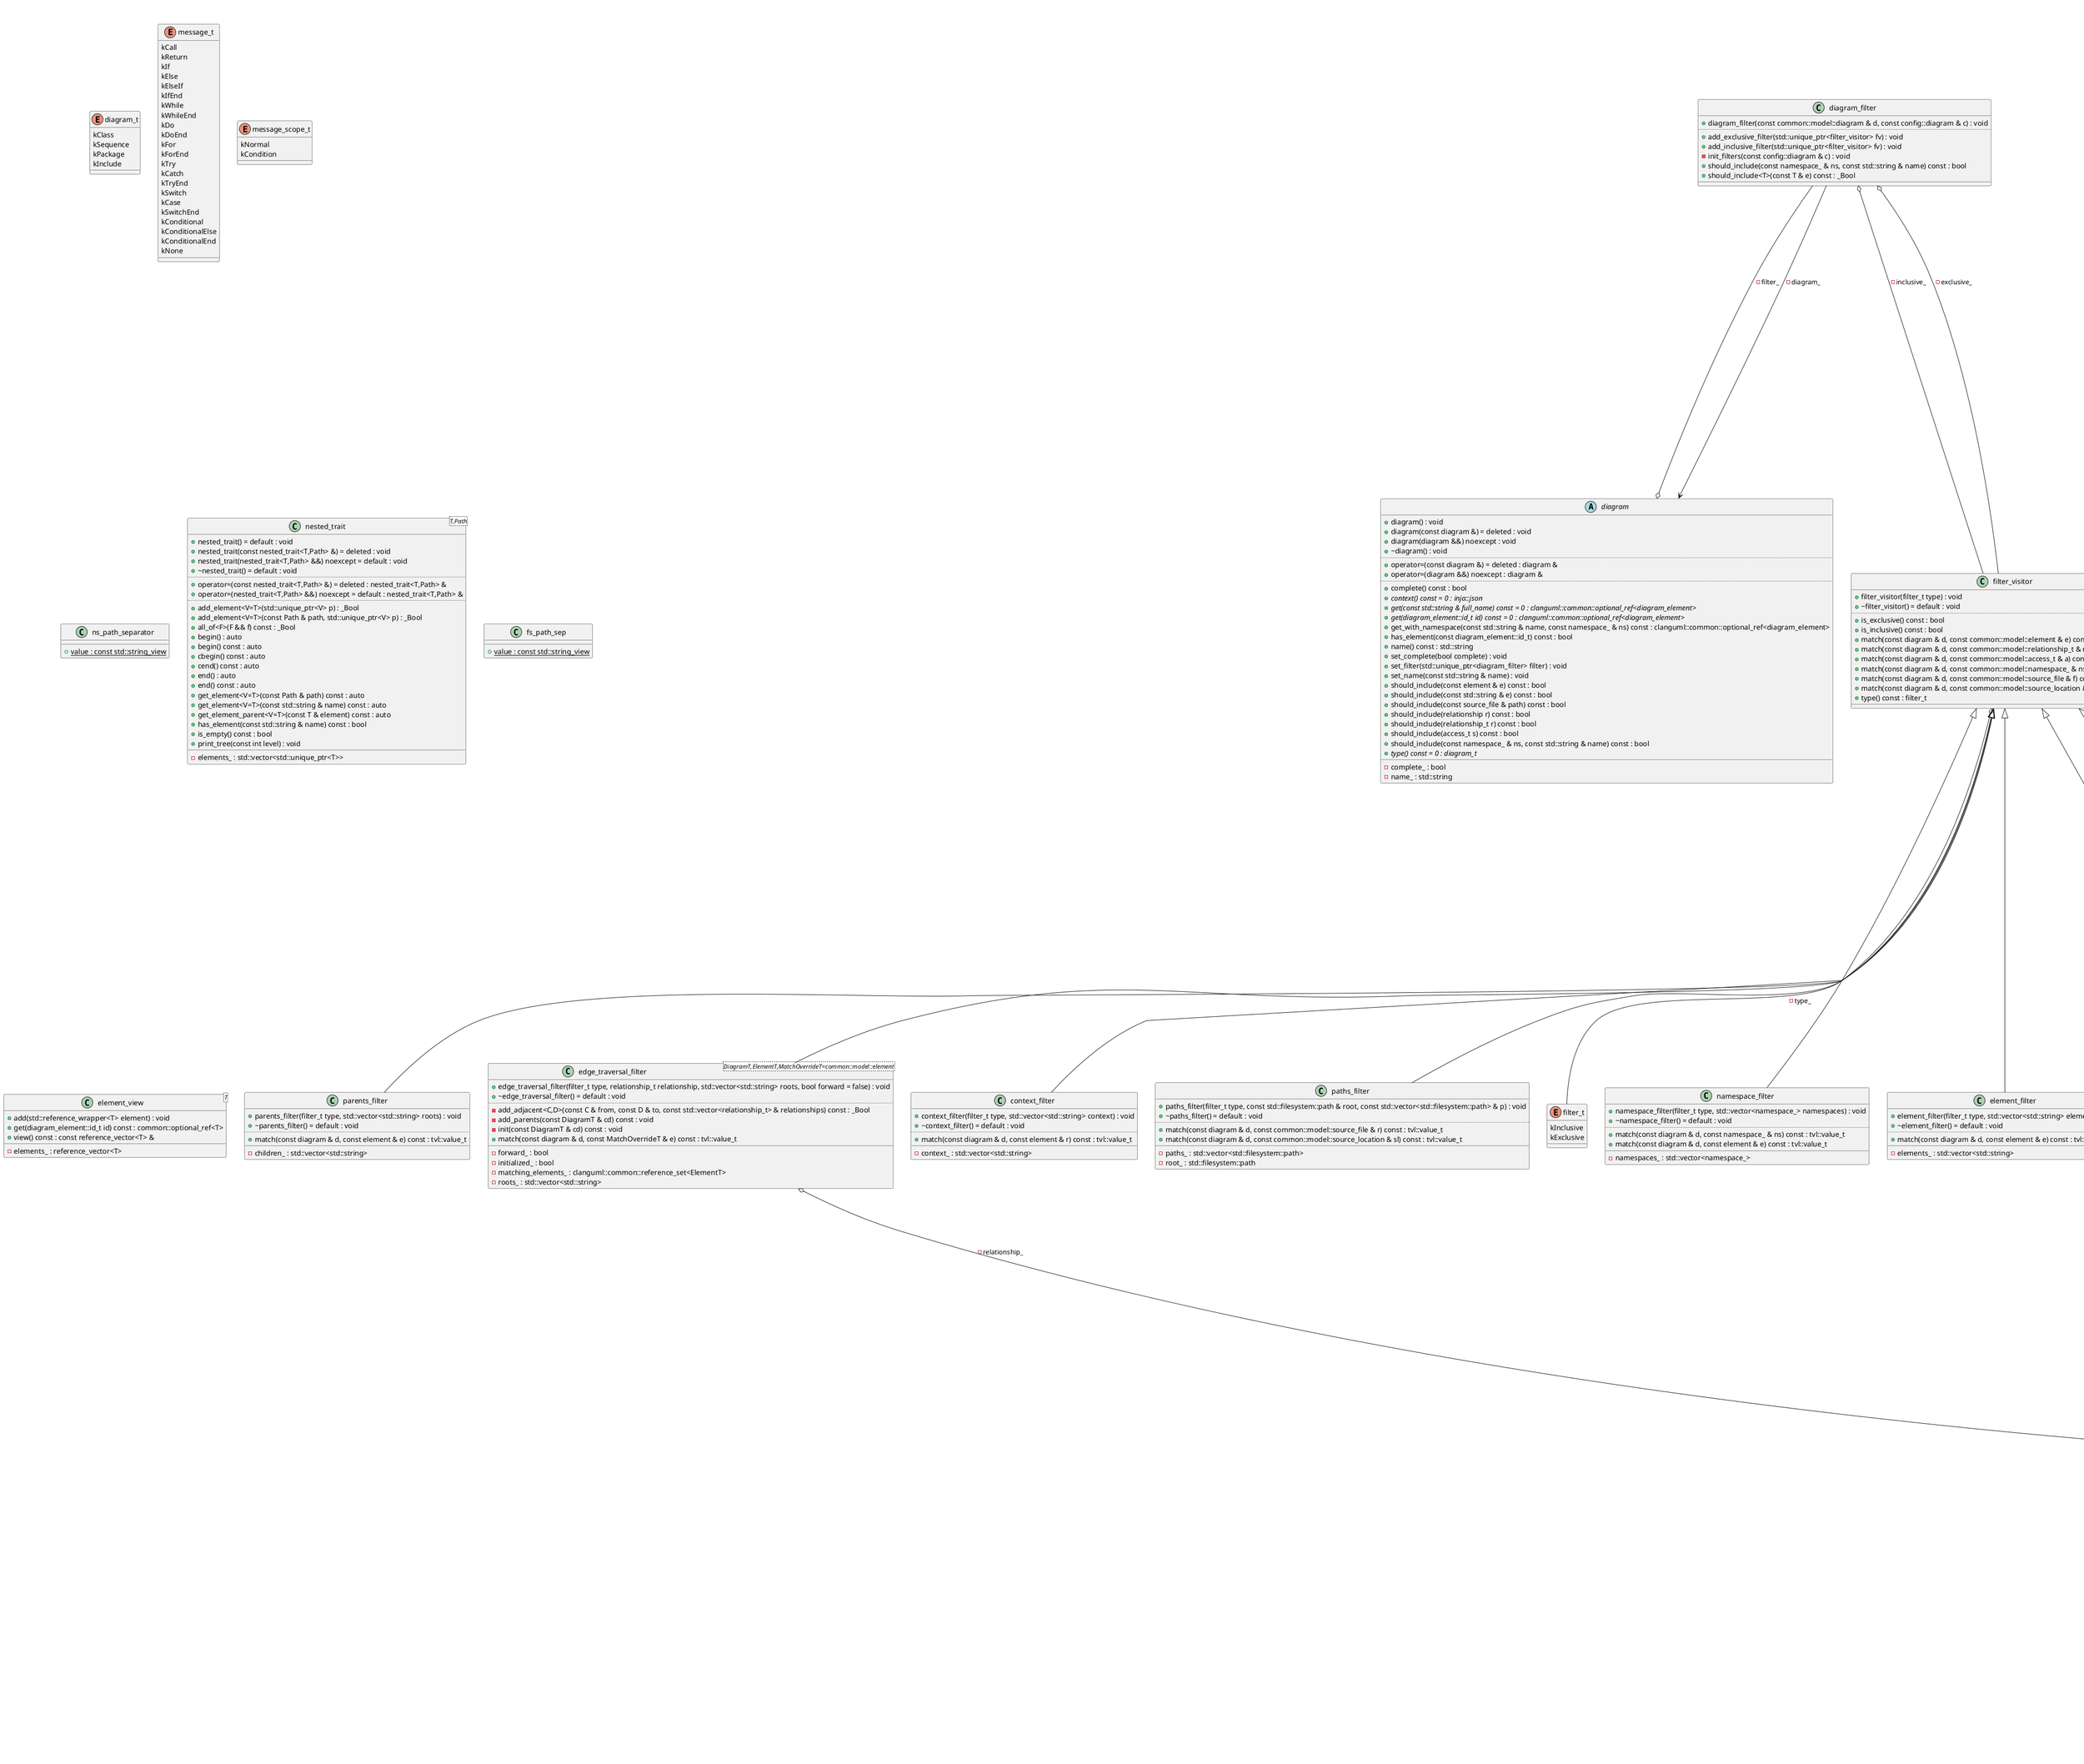 @startuml
title clang-uml common diagram model
enum "diagram_t" as C_0000911024010877522257
enum C_0000911024010877522257 [[https://github.com/bkryza/clang-uml/blob/3d8a0ce428ce6b5e1e0585247ac90a82960dee8e/src/common/model/enums.h#L24{diagram_t}]] {
kClass
kSequence
kPackage
kInclude
}
enum "access_t" as C_0002077031342744882956
enum C_0002077031342744882956 [[https://github.com/bkryza/clang-uml/blob/3d8a0ce428ce6b5e1e0585247ac90a82960dee8e/src/common/model/enums.h#L26{access_t}]] {
kPublic
kProtected
kPrivate
kNone
}
enum "relationship_t" as C_0000229140160180072950
enum C_0000229140160180072950 [[https://github.com/bkryza/clang-uml/blob/3d8a0ce428ce6b5e1e0585247ac90a82960dee8e/src/common/model/enums.h#L28{relationship_t}]] {
kNone
kExtension
kComposition
kAggregation
kContainment
kOwnership
kAssociation
kInstantiation
kFriendship
kAlias
kDependency
kConstraint
}
enum "message_t" as C_0001623832985137466228
enum C_0001623832985137466228 [[https://github.com/bkryza/clang-uml/blob/3d8a0ce428ce6b5e1e0585247ac90a82960dee8e/src/common/model/enums.h#L44{message_t}]] {
kCall
kReturn
kIf
kElse
kElseIf
kIfEnd
kWhile
kWhileEnd
kDo
kDoEnd
kFor
kForEnd
kTry
kCatch
kTryEnd
kSwitch
kCase
kSwitchEnd
kConditional
kConditionalElse
kConditionalEnd
kNone
}
enum "message_scope_t" as C_0000202859212831973510
enum C_0000202859212831973510 [[https://github.com/bkryza/clang-uml/blob/3d8a0ce428ce6b5e1e0585247ac90a82960dee8e/src/common/model/enums.h#L70{message_scope_t}]] {
kNormal
kCondition
}
class "decorated_element" as C_0001117102382624673118
class C_0001117102382624673118 [[https://github.com/bkryza/clang-uml/blob/3d8a0ce428ce6b5e1e0585247ac90a82960dee8e/src/common/model/decorated_element.h#L37{decorated_element}]] {
+add_decorators(const std::vector<std::shared_ptr<decorators::decorator>> & decorators) : void
+append(const decorated_element & de) : void
+comment() const : std::optional<comment_t>
+decorators() const : const std::vector<std::shared_ptr<decorators::decorator>> &
+get_relationship() const : std::pair<relationship_t,std::string>
+set_comment(const comment_t & c) : void
+skip() const : bool
+skip_relationship() const : bool
+style_spec() const : std::string
__
-comment_ : std::optional<comment_t> [[[https://github.com/bkryza/clang-uml/blob/3d8a0ce428ce6b5e1e0585247ac90a82960dee8e/src/common/model/decorated_element.h#L61{comment_}]]]
-decorators_ : std::vector<std::shared_ptr<decorators::decorator>> [[[https://github.com/bkryza/clang-uml/blob/3d8a0ce428ce6b5e1e0585247ac90a82960dee8e/src/common/model/decorated_element.h#L60{decorators_}]]]
}
class "source_location" as C_0000895261582183440230
class C_0000895261582183440230 [[https://github.com/bkryza/clang-uml/blob/3d8a0ce428ce6b5e1e0585247ac90a82960dee8e/src/common/model/source_location.h#L25{source_location}]] {
+source_location() = default : void
+source_location(std::string f, unsigned int l) : void
..
+file() const : const std::string &
+file_relative() const : const std::string &
+line() const : unsigned int
+location_id() const : unsigned int
+set_file(const std::string & file) : void
+set_file_relative(const std::string & file) : void
+set_line(const unsigned int line) : void
+set_location_id(unsigned int h) : void
__
-file_ : std::string [[[https://github.com/bkryza/clang-uml/blob/3d8a0ce428ce6b5e1e0585247ac90a82960dee8e/src/common/model/source_location.h#L52{file_}]]]
-file_relative_ : std::string [[[https://github.com/bkryza/clang-uml/blob/3d8a0ce428ce6b5e1e0585247ac90a82960dee8e/src/common/model/source_location.h#L53{file_relative_}]]]
-hash_ : unsigned int [[[https://github.com/bkryza/clang-uml/blob/3d8a0ce428ce6b5e1e0585247ac90a82960dee8e/src/common/model/source_location.h#L55{hash_}]]]
-line_ : unsigned int [[[https://github.com/bkryza/clang-uml/blob/3d8a0ce428ce6b5e1e0585247ac90a82960dee8e/src/common/model/source_location.h#L54{line_}]]]
}
enum "path_type" as C_0002031918453259559099
enum C_0002031918453259559099 [[https://github.com/bkryza/clang-uml/blob/3d8a0ce428ce6b5e1e0585247ac90a82960dee8e/src/common/model/path.h#L28{path_type}]] {
kNamespace
kFilesystem
}
class "path" as C_0000844837292165721774
class C_0000844837292165721774 [[https://github.com/bkryza/clang-uml/blob/3d8a0ce428ce6b5e1e0585247ac90a82960dee8e/src/common/model/path.h#L30{path}]] {
+path(path_type pt = path_type::kNamespace) : void
+path(const std::string & ns, path_type pt = path_type::kNamespace) : void
+path(container_type::const_iterator begin, container_type::const_iterator end, path_type pt = path_type::kNamespace) : void
+path(const path & right) = default : void
+path(path && right) noexcept = default : void
+path(std::initializer_list<std::string> ns, path_type pt = path_type::kNamespace) : void
+path(const std::vector<std::string> & ns, path_type pt = path_type::kNamespace) : void
+~path() = default : void
..
+operator=(const path & right) : path &
+operator=(path && right) noexcept = default : path &
..
+operator[](const unsigned int index) : std::string &
+operator[](const unsigned int index) const : const std::string &
+operator|(const path & right) const : path
+operator|(const std::string & right) const : path
+operator|=(const path & right) : void
+operator|=(const std::string & right) : void
..
+append(const std::string & ns) : void
+append(const path & ns) : void
+begin() const : path::container_type::const_iterator
+begin() : path::container_type::iterator
+cbegin() const : path::container_type::const_iterator
+cend() const : path::container_type::const_iterator
+common_path(const path & right) const : path
+end() const : path::container_type::const_iterator
+end() : path::container_type::iterator
+ends_with(const path & right) const : bool
+is_empty() const : bool
+name() const : std::string
+parent() const : std::optional<path>
+pop_back() : void
+relative(const std::string & name) const : std::string
+relative_to(const path & right) const : path
-separator() const : const char *
+size() const : size_t
+starts_with(const path & right) const : bool
+to_string() const : std::string
+type() const : path_type
__
-path_ : path::container_type [[[https://github.com/bkryza/clang-uml/blob/3d8a0ce428ce6b5e1e0585247ac90a82960dee8e/src/common/model/path.h#L272{path_}]]]
}
class "ns_path_separator" as C_0001331923285602672865
class C_0001331923285602672865 [[https://github.com/bkryza/clang-uml/blob/3d8a0ce428ce6b5e1e0585247ac90a82960dee8e/src/common/model/namespace.h#L28{ns_path_separator}]] {
__
{static} +value : const std::string_view [[[https://github.com/bkryza/clang-uml/blob/3d8a0ce428ce6b5e1e0585247ac90a82960dee8e/src/common/model/namespace.h#L29{value}]]]
}
enum "template_parameter_kind_t" as C_0000362408953172993523
enum C_0000362408953172993523 [[https://github.com/bkryza/clang-uml/blob/3d8a0ce428ce6b5e1e0585247ac90a82960dee8e/src/common/model/template_parameter.h#L31{template_parameter_kind_t}]] {
template_type
template_template_type
non_type_template
argument
concept_constraint
}
enum "rpqualifier" as C_0002193110380171976294
enum C_0002193110380171976294 [[https://github.com/bkryza/clang-uml/blob/3d8a0ce428ce6b5e1e0585247ac90a82960dee8e/src/common/model/template_parameter.h#L40{rpqualifier}]] {
kLValueReference
kRValueReference
kPointer
kNone
}
class "context" as C_0000845978329661395972
class C_0000845978329661395972 [[https://github.com/bkryza/clang-uml/blob/3d8a0ce428ce6b5e1e0585247ac90a82960dee8e/src/common/model/template_parameter.h#L46{context}]] {
+operator!=(const context & rhs) const : bool
+operator==(const context & rhs) const : bool
..
+to_string() const : std::string
__
+is_const : bool [[[https://github.com/bkryza/clang-uml/blob/3d8a0ce428ce6b5e1e0585247ac90a82960dee8e/src/common/model/template_parameter.h#L47{is_const}]]]
+is_ref_const : bool [[[https://github.com/bkryza/clang-uml/blob/3d8a0ce428ce6b5e1e0585247ac90a82960dee8e/src/common/model/template_parameter.h#L49{is_ref_const}]]]
+is_ref_volatile : bool [[[https://github.com/bkryza/clang-uml/blob/3d8a0ce428ce6b5e1e0585247ac90a82960dee8e/src/common/model/template_parameter.h#L50{is_ref_volatile}]]]
+is_volatile : bool [[[https://github.com/bkryza/clang-uml/blob/3d8a0ce428ce6b5e1e0585247ac90a82960dee8e/src/common/model/template_parameter.h#L48{is_volatile}]]]
}
class "template_parameter" as C_0000178138562743079529
class C_0000178138562743079529 [[https://github.com/bkryza/clang-uml/blob/3d8a0ce428ce6b5e1e0585247ac90a82960dee8e/src/common/model/template_parameter.h#L67{template_parameter}]] {
-template_parameter() = default : void
..
+add_template_param(const template_parameter & ct) : void
+add_template_param(template_parameter && ct) : void
+calculate_specialization_match(const template_parameter & base_template_parameter) const : int
+clear_params() : void
+concept_constraint() const : const std::optional<std::string> &
+deduced_context(std::deque<context> c) : void
+deduced_context() const : const std::deque<context> &
-deduced_context_str() const : std::string
+default_value() const : const std::optional<std::string> &
+find_nested_relationships(std::vector<std::pair<int64_t,common::model::relationship_t>> & nested_relationships, common::model::relationship_t hint, const std::function<bool (const std::string &)> & should_include) const : bool
+id() const : const std::optional<int64_t> &
+is_array() const : bool
+is_array(bool a) : void
+is_association() const : bool
+is_data_pointer(bool m) : void
+is_data_pointer() const : bool
+is_ellipsis(bool e) : void
+is_ellipsis() const : bool
+is_function_template() const : bool
+is_function_template(bool ft) : void
+is_member_pointer(bool m) : void
+is_member_pointer() const : bool
+is_noexcept() const : bool
+is_noexcept(bool e) : void
+is_same_specialization(const template_parameter & other) const : bool
+is_specialization() const : bool
+is_template_parameter(bool is_template_parameter) : void
+is_template_parameter() const : bool
+is_template_template_parameter(bool is_template_template_parameter) : void
+is_template_template_parameter() const : bool
+is_unexposed() const : bool
+is_variadic(bool is_variadic) noexcept : void
+is_variadic() const noexcept : bool
+kind() const : template_parameter_kind_t
{static} +make_argument(const std::string & type, const std::optional<std::string> & default_value = = {}) : template_parameter
{static} +make_non_type_template(const std::string & type, const std::optional<std::string> & name, const std::optional<std::string> & default_value = = {}, bool is_variadic = false) : template_parameter
{static} +make_template_template_type(const std::string & name, const std::optional<std::string> & default_value = = {}, bool is_variadic = false) : template_parameter
{static} +make_template_type(const std::string & name, const std::optional<std::string> & default_value = = {}, bool is_variadic = false) : template_parameter
{static} +make_unexposed_argument(const std::string & type, const std::optional<std::string> & default_value = = {}) : template_parameter
+name() const : std::optional<std::string>
+push_context(const context & q) : void
+set_concept_constraint(std::string constraint) : void
+set_default_value(const std::string & value) : void
+set_id(const int64_t id) : void
+set_kind(template_parameter_kind_t kind) : void
+set_name(const std::string & name) : void
+set_type(const std::string & type) : void
+set_unexposed(bool unexposed) : void
+template_params() const : const std::vector<template_parameter> &
+to_string(const namespace_ & using_namespace, bool relative, bool skip_qualifiers = false) const : std::string
+type() const : std::optional<std::string>
__
-concept_constraint_ : std::optional<std::string> [[[https://github.com/bkryza/clang-uml/blob/3d8a0ce428ce6b5e1e0585247ac90a82960dee8e/src/common/model/template_parameter.h#L224{concept_constraint_}]]]
-default_value_ : std::optional<std::string> [[[https://github.com/bkryza/clang-uml/blob/3d8a0ce428ce6b5e1e0585247ac90a82960dee8e/src/common/model/template_parameter.h#L194{default_value_}]]]
-id_ : std::optional<int64_t> [[[https://github.com/bkryza/clang-uml/blob/3d8a0ce428ce6b5e1e0585247ac90a82960dee8e/src/common/model/template_parameter.h#L230{id_}]]]
-is_array_ : bool [[[https://github.com/bkryza/clang-uml/blob/3d8a0ce428ce6b5e1e0585247ac90a82960dee8e/src/common/model/template_parameter.h#L217{is_array_}]]]
-is_data_pointer_ : bool [[[https://github.com/bkryza/clang-uml/blob/3d8a0ce428ce6b5e1e0585247ac90a82960dee8e/src/common/model/template_parameter.h#L213{is_data_pointer_}]]]
-is_ellipsis_ : bool [[[https://github.com/bkryza/clang-uml/blob/3d8a0ce428ce6b5e1e0585247ac90a82960dee8e/src/common/model/template_parameter.h#L204{is_ellipsis_}]]]
-is_function_template_ : bool [[[https://github.com/bkryza/clang-uml/blob/3d8a0ce428ce6b5e1e0585247ac90a82960dee8e/src/common/model/template_parameter.h#L211{is_function_template_}]]]
-is_member_pointer_ : bool [[[https://github.com/bkryza/clang-uml/blob/3d8a0ce428ce6b5e1e0585247ac90a82960dee8e/src/common/model/template_parameter.h#L215{is_member_pointer_}]]]
-is_noexcept_ : bool [[[https://github.com/bkryza/clang-uml/blob/3d8a0ce428ce6b5e1e0585247ac90a82960dee8e/src/common/model/template_parameter.h#L206{is_noexcept_}]]]
-is_template_parameter_ : bool [[[https://github.com/bkryza/clang-uml/blob/3d8a0ce428ce6b5e1e0585247ac90a82960dee8e/src/common/model/template_parameter.h#L198{is_template_parameter_}]]]
-is_template_template_parameter_ : bool [[[https://github.com/bkryza/clang-uml/blob/3d8a0ce428ce6b5e1e0585247ac90a82960dee8e/src/common/model/template_parameter.h#L202{is_template_template_parameter_}]]]
-is_unexposed_ : bool [[[https://github.com/bkryza/clang-uml/blob/3d8a0ce428ce6b5e1e0585247ac90a82960dee8e/src/common/model/template_parameter.h#L232{is_unexposed_}]]]
-is_variadic_ : bool [[[https://github.com/bkryza/clang-uml/blob/3d8a0ce428ce6b5e1e0585247ac90a82960dee8e/src/common/model/template_parameter.h#L209{is_variadic_}]]]
-name_ : std::optional<std::string> [[[https://github.com/bkryza/clang-uml/blob/3d8a0ce428ce6b5e1e0585247ac90a82960dee8e/src/common/model/template_parameter.h#L191{name_}]]]
-type_ : std::optional<std::string> [[[https://github.com/bkryza/clang-uml/blob/3d8a0ce428ce6b5e1e0585247ac90a82960dee8e/src/common/model/template_parameter.h#L188{type_}]]]
}
class "stylable_element" as C_0002077846075979426940
class C_0002077846075979426940 [[https://github.com/bkryza/clang-uml/blob/3d8a0ce428ce6b5e1e0585247ac90a82960dee8e/src/common/model/stylable_element.h#L24{stylable_element}]] {
+set_style(const std::string & style) : void
+style() const : std::string
__
-style_ : std::string [[[https://github.com/bkryza/clang-uml/blob/3d8a0ce428ce6b5e1e0585247ac90a82960dee8e/src/common/model/stylable_element.h#L30{style_}]]]
}
class "relationship" as C_0002046336758797367926
class C_0002046336758797367926 [[https://github.com/bkryza/clang-uml/blob/3d8a0ce428ce6b5e1e0585247ac90a82960dee8e/src/common/model/relationship.h#L28{relationship}]] {
+relationship(relationship_t type, int64_t destination, access_t access = access_t::kPublic, std::string label = "", std::string multiplicity_source = "", std::string multiplicity_destination = "") : void
+~relationship() = default : void
..
+access() const noexcept : access_t
+destination() const : clanguml::common::id_t
+label() const : std::string
+multiplicity_destination() const : std::string
+multiplicity_source() const : std::string
+set_access(access_t scope) noexcept : void
+set_destination(int64_t destination) : void
+set_label(const std::string & label) : void
+set_multiplicity_destination(const std::string & multiplicity_destination) : void
+set_multiplicity_source(const std::string & multiplicity_source) : void
+set_type(relationship_t type) noexcept : void
+type() const noexcept : relationship_t
__
-destination_ : int64_t [[[https://github.com/bkryza/clang-uml/blob/3d8a0ce428ce6b5e1e0585247ac90a82960dee8e/src/common/model/relationship.h#L61{destination_}]]]
-label_ : std::string [[[https://github.com/bkryza/clang-uml/blob/3d8a0ce428ce6b5e1e0585247ac90a82960dee8e/src/common/model/relationship.h#L64{label_}]]]
-multiplicity_destination_ : std::string [[[https://github.com/bkryza/clang-uml/blob/3d8a0ce428ce6b5e1e0585247ac90a82960dee8e/src/common/model/relationship.h#L63{multiplicity_destination_}]]]
-multiplicity_source_ : std::string [[[https://github.com/bkryza/clang-uml/blob/3d8a0ce428ce6b5e1e0585247ac90a82960dee8e/src/common/model/relationship.h#L62{multiplicity_source_}]]]
}
class "diagram_element" as C_0001073500714379115414
class C_0001073500714379115414 [[https://github.com/bkryza/clang-uml/blob/3d8a0ce428ce6b5e1e0585247ac90a82960dee8e/src/common/model/diagram_element.h#L34{diagram_element}]] {
+diagram_element() : void
+~diagram_element() = default : void
..
+add_relationship(relationship && cr) : void
+alias() const : std::string
+append(const decorated_element & e) : void
+complete() const : bool
+complete(bool completed) : void
+context() const : inja::json
+full_name(bool) const : std::string
+id() const : diagram_element::id_t
+is_nested() const : bool
+name() const : std::string
+nested(bool nested) : void
+relationships() : std::vector<relationship> &
+relationships() const : const std::vector<relationship> &
+set_id(diagram_element::id_t id) : void
+set_name(const std::string & name) : void
+type_name() const : std::string
__
-complete_ : bool [[[https://github.com/bkryza/clang-uml/blob/3d8a0ce428ce6b5e1e0585247ac90a82960dee8e/src/common/model/diagram_element.h#L84{complete_}]]]
-id_ : diagram_element::id_t [[[https://github.com/bkryza/clang-uml/blob/3d8a0ce428ce6b5e1e0585247ac90a82960dee8e/src/common/model/diagram_element.h#L80{id_}]]]
-name_ : std::string [[[https://github.com/bkryza/clang-uml/blob/3d8a0ce428ce6b5e1e0585247ac90a82960dee8e/src/common/model/diagram_element.h#L81{name_}]]]
-nested_ : bool [[[https://github.com/bkryza/clang-uml/blob/3d8a0ce428ce6b5e1e0585247ac90a82960dee8e/src/common/model/diagram_element.h#L83{nested_}]]]
}
class "element" as C_0002069520381434407937
class C_0002069520381434407937 [[https://github.com/bkryza/clang-uml/blob/3d8a0ce428ce6b5e1e0585247ac90a82960dee8e/src/common/model/element.h#L35{element}]] {
+element(namespace_ using_namespace) : void
+~element() = default : void
..
+context() const : inja::json
+full_name(bool) const : std::string
+full_name_no_ns() const : std::string
+get_namespace() const : namespace_
+get_relative_namespace() const : namespace_
+name_and_ns() const : std::string
+path() const : const namespace_ &
+set_namespace(const namespace_ & ns) : void
+using_namespace() const : const namespace_ &
__
}
class "template_trait" as C_0000464715462505216589
class C_0000464715462505216589 [[https://github.com/bkryza/clang-uml/blob/3d8a0ce428ce6b5e1e0585247ac90a82960dee8e/src/common/model/template_trait.h#L28{template_trait}]] {
+add_template(template_parameter && tmplt) : void
+base_template() const : std::string
+calculate_template_specialization_match(const template_trait & other) const : int
+is_implicit() const : bool
+render_template_params(std::ostream & ostr, const common::model::namespace_ & using_namespace, bool relative) const : std::ostream &
+set_base_template(const std::string & full_name) : void
+set_implicit(bool implicit) : void
+template_params() const : const std::vector<template_parameter> &
__
-base_template_full_name_ : std::string [[[https://github.com/bkryza/clang-uml/blob/3d8a0ce428ce6b5e1e0585247ac90a82960dee8e/src/common/model/template_trait.h#L50{base_template_full_name_}]]]
-is_implicit_ : bool [[[https://github.com/bkryza/clang-uml/blob/3d8a0ce428ce6b5e1e0585247ac90a82960dee8e/src/common/model/template_trait.h#L51{is_implicit_}]]]
}
class "nested_trait<T,Path>" as C_0000891208748219309562
class C_0000891208748219309562 [[https://github.com/bkryza/clang-uml/blob/3d8a0ce428ce6b5e1e0585247ac90a82960dee8e/src/common/model/nested_trait.h#L28{nested_trait}]] {
+nested_trait() = default : void
+nested_trait(const nested_trait<T,Path> &) = deleted : void
+nested_trait(nested_trait<T,Path> &&) noexcept = default : void
+~nested_trait() = default : void
..
+operator=(const nested_trait<T,Path> &) = deleted : nested_trait<T,Path> &
+operator=(nested_trait<T,Path> &&) noexcept = default : nested_trait<T,Path> &
..
+add_element<V=T>(std::unique_ptr<V> p) : _Bool
+add_element<V=T>(const Path & path, std::unique_ptr<V> p) : _Bool
+all_of<F>(F && f) const : _Bool
+begin() : auto
+begin() const : auto
+cbegin() const : auto
+cend() const : auto
+end() : auto
+end() const : auto
+get_element<V=T>(const Path & path) const : auto
+get_element<V=T>(const std::string & name) const : auto
+get_element_parent<V=T>(const T & element) const : auto
+has_element(const std::string & name) const : bool
+is_empty() const : bool
+print_tree(const int level) : void
__
-elements_ : std::vector<std::unique_ptr<T>> [[[https://github.com/bkryza/clang-uml/blob/3d8a0ce428ce6b5e1e0585247ac90a82960dee8e/src/common/model/nested_trait.h#L193{elements_}]]]
}
enum "source_file_t" as C_0001490157860030300113
enum C_0001490157860030300113 [[https://github.com/bkryza/clang-uml/blob/3d8a0ce428ce6b5e1e0585247ac90a82960dee8e/src/common/model/source_file.h#L37{source_file_t}]] {
kDirectory
kHeader
kImplementation
}
class "fs_path_sep" as C_0000640258162892495349
class C_0000640258162892495349 [[https://github.com/bkryza/clang-uml/blob/3d8a0ce428ce6b5e1e0585247ac90a82960dee8e/src/common/model/source_file.h#L41{fs_path_sep}]] {
__
{static} +value : const std::string_view [[[https://github.com/bkryza/clang-uml/blob/3d8a0ce428ce6b5e1e0585247ac90a82960dee8e/src/common/model/source_file.h#L45{value}]]]
}
class "source_file" as C_0000785714713072053129
class C_0000785714713072053129 [[https://github.com/bkryza/clang-uml/blob/3d8a0ce428ce6b5e1e0585247ac90a82960dee8e/src/common/model/source_file.h#L51{source_file}]] {
+source_file() = default : void
+source_file(const std::filesystem::path & p) : void
+source_file(const source_file &) = deleted : void
+source_file(source_file &&) = default : void
..
+operator=(const source_file &) = deleted : source_file &
+operator=(source_file &&) = deleted : source_file &
..
+operator==(const source_file & right) const : bool
..
+context() const : inja::json
+fs_path(const std::filesystem::path & base = = {}) const : std::filesystem::path
+full_name(bool) const : std::string
+full_path() const : path
+is_absolute() const : bool
+path() const : const filesystem_path &
+set_absolute() : void
+set_path(const filesystem_path & p) : void
+set_type(source_file_t type) : void
+type() const : source_file_t
__
-is_absolute_ : bool [[[https://github.com/bkryza/clang-uml/blob/3d8a0ce428ce6b5e1e0585247ac90a82960dee8e/src/common/model/source_file.h#L131{is_absolute_}]]]
}
abstract "diagram" as C_0000197068985320835874
abstract C_0000197068985320835874 [[https://github.com/bkryza/clang-uml/blob/3d8a0ce428ce6b5e1e0585247ac90a82960dee8e/src/common/model/diagram.h#L34{diagram}]] {
+diagram() : void
+diagram(const diagram &) = deleted : void
+diagram(diagram &&) noexcept : void
+~diagram() : void
..
+operator=(const diagram &) = deleted : diagram &
+operator=(diagram &&) noexcept : diagram &
..
+complete() const : bool
{abstract} +context() const = 0 : inja::json
{abstract} +get(const std::string & full_name) const = 0 : clanguml::common::optional_ref<diagram_element>
{abstract} +get(diagram_element::id_t id) const = 0 : clanguml::common::optional_ref<diagram_element>
+get_with_namespace(const std::string & name, const namespace_ & ns) const : clanguml::common::optional_ref<diagram_element>
+has_element(const diagram_element::id_t) const : bool
+name() const : std::string
+set_complete(bool complete) : void
+set_filter(std::unique_ptr<diagram_filter> filter) : void
+set_name(const std::string & name) : void
+should_include(const element & e) const : bool
+should_include(const std::string & e) const : bool
+should_include(const source_file & path) const : bool
+should_include(relationship r) const : bool
+should_include(relationship_t r) const : bool
+should_include(access_t s) const : bool
+should_include(const namespace_ & ns, const std::string & name) const : bool
{abstract} +type() const = 0 : diagram_t
__
-complete_ : bool [[[https://github.com/bkryza/clang-uml/blob/3d8a0ce428ce6b5e1e0585247ac90a82960dee8e/src/common/model/diagram.h#L87{complete_}]]]
-name_ : std::string [[[https://github.com/bkryza/clang-uml/blob/3d8a0ce428ce6b5e1e0585247ac90a82960dee8e/src/common/model/diagram.h#L85{name_}]]]
}
class "element_view<T>" as C_0001786360230161561276
class C_0001786360230161561276 [[https://github.com/bkryza/clang-uml/blob/3d8a0ce428ce6b5e1e0585247ac90a82960dee8e/src/common/model/element_view.h#L29{element_view}]] {
+add(std::reference_wrapper<T> element) : void
+get(diagram_element::id_t id) const : common::optional_ref<T>
+view() const : const reference_vector<T> &
__
-elements_ : reference_vector<T> [[[https://github.com/bkryza/clang-uml/blob/3d8a0ce428ce6b5e1e0585247ac90a82960dee8e/src/common/model/element_view.h#L67{elements_}]]]
}
class "package" as C_0002143286684830686854
class C_0002143286684830686854 [[https://github.com/bkryza/clang-uml/blob/3d8a0ce428ce6b5e1e0585247ac90a82960dee8e/src/common/model/package.h#L35{package}]] {
+package(const common::model::path & using_namespace) : void
+package(const package &) = deleted : void
+package(package &&) = default : void
..
+operator=(const package &) = deleted : package &
+operator=(package &&) = deleted : package &
..
+add_package(std::unique_ptr<common::model::package> && p) : void
+full_name(bool relative) const : std::string
+is_deprecated() const : bool
+set_deprecated(bool deprecated) : void
+type_name() const : std::string
__
-is_deprecated_ : bool [[[https://github.com/bkryza/clang-uml/blob/3d8a0ce428ce6b5e1e0585247ac90a82960dee8e/src/common/model/package.h#L57{is_deprecated_}]]]
}
enum "filter_t" as C_0001931666600378768700
enum C_0001931666600378768700 [[https://github.com/bkryza/clang-uml/blob/3d8a0ce428ce6b5e1e0585247ac90a82960dee8e/src/common/model/diagram_filter.h#L37{filter_t}]] {
kInclusive
kExclusive
}
class "filter_visitor" as C_0000469458052685692314
class C_0000469458052685692314 [[https://github.com/bkryza/clang-uml/blob/3d8a0ce428ce6b5e1e0585247ac90a82960dee8e/src/common/model/diagram_filter.h#L57{filter_visitor}]] {
+filter_visitor(filter_t type) : void
+~filter_visitor() = default : void
..
+is_exclusive() const : bool
+is_inclusive() const : bool
+match(const diagram & d, const common::model::element & e) const : tvl::value_t
+match(const diagram & d, const common::model::relationship_t & r) const : tvl::value_t
+match(const diagram & d, const common::model::access_t & a) const : tvl::value_t
+match(const diagram & d, const common::model::namespace_ & ns) const : tvl::value_t
+match(const diagram & d, const common::model::source_file & f) const : tvl::value_t
+match(const diagram & d, const common::model::source_location & f) const : tvl::value_t
+type() const : filter_t
__
}
class "anyof_filter" as C_0000605829206649563575
class C_0000605829206649563575 [[https://github.com/bkryza/clang-uml/blob/3d8a0ce428ce6b5e1e0585247ac90a82960dee8e/src/common/model/diagram_filter.h#L90{anyof_filter}]] {
+anyof_filter(filter_t type, std::vector<std::unique_ptr<filter_visitor>> filters) : void
+~anyof_filter() = default : void
..
+match(const diagram & d, const common::model::element & e) const : tvl::value_t
+match(const diagram & d, const common::model::source_file & e) const : tvl::value_t
__
}
class "namespace_filter" as C_0001816240256470820189
class C_0001816240256470820189 [[https://github.com/bkryza/clang-uml/blob/3d8a0ce428ce6b5e1e0585247ac90a82960dee8e/src/common/model/diagram_filter.h#L106{namespace_filter}]] {
+namespace_filter(filter_t type, std::vector<namespace_> namespaces) : void
+~namespace_filter() = default : void
..
+match(const diagram & d, const namespace_ & ns) const : tvl::value_t
+match(const diagram & d, const element & e) const : tvl::value_t
__
-namespaces_ : std::vector<namespace_> [[[https://github.com/bkryza/clang-uml/blob/3d8a0ce428ce6b5e1e0585247ac90a82960dee8e/src/common/model/diagram_filter.h#L116{namespaces_}]]]
}
class "element_filter" as C_0000690341236618660423
class C_0000690341236618660423 [[https://github.com/bkryza/clang-uml/blob/3d8a0ce428ce6b5e1e0585247ac90a82960dee8e/src/common/model/diagram_filter.h#L119{element_filter}]] {
+element_filter(filter_t type, std::vector<std::string> elements) : void
+~element_filter() = default : void
..
+match(const diagram & d, const element & e) const : tvl::value_t
__
-elements_ : std::vector<std::string> [[[https://github.com/bkryza/clang-uml/blob/3d8a0ce428ce6b5e1e0585247ac90a82960dee8e/src/common/model/diagram_filter.h#L127{elements_}]]]
}
class "element_type_filter" as C_0002051668456717902300
class C_0002051668456717902300 [[https://github.com/bkryza/clang-uml/blob/3d8a0ce428ce6b5e1e0585247ac90a82960dee8e/src/common/model/diagram_filter.h#L130{element_type_filter}]] {
+element_type_filter(filter_t type, std::vector<std::string> element_types) : void
+~element_type_filter() = default : void
..
+match(const diagram & d, const element & e) const : tvl::value_t
__
-element_types_ : std::vector<std::string> [[[https://github.com/bkryza/clang-uml/blob/3d8a0ce428ce6b5e1e0585247ac90a82960dee8e/src/common/model/diagram_filter.h#L138{element_types_}]]]
}
class "subclass_filter" as C_0001389919526184251760
class C_0001389919526184251760 [[https://github.com/bkryza/clang-uml/blob/3d8a0ce428ce6b5e1e0585247ac90a82960dee8e/src/common/model/diagram_filter.h#L141{subclass_filter}]] {
+subclass_filter(filter_t type, std::vector<std::string> roots) : void
+~subclass_filter() = default : void
..
+match(const diagram & d, const element & e) const : tvl::value_t
__
-roots_ : std::vector<std::string> [[[https://github.com/bkryza/clang-uml/blob/3d8a0ce428ce6b5e1e0585247ac90a82960dee8e/src/common/model/diagram_filter.h#L149{roots_}]]]
}
class "parents_filter" as C_0001773753487119877542
class C_0001773753487119877542 [[https://github.com/bkryza/clang-uml/blob/3d8a0ce428ce6b5e1e0585247ac90a82960dee8e/src/common/model/diagram_filter.h#L152{parents_filter}]] {
+parents_filter(filter_t type, std::vector<std::string> roots) : void
+~parents_filter() = default : void
..
+match(const diagram & d, const element & e) const : tvl::value_t
__
-children_ : std::vector<std::string> [[[https://github.com/bkryza/clang-uml/blob/3d8a0ce428ce6b5e1e0585247ac90a82960dee8e/src/common/model/diagram_filter.h#L160{children_}]]]
}
class "edge_traversal_filter<DiagramT,ElementT,MatchOverrideT=common::model::element>" as C_0001979873989333693911
class C_0001979873989333693911 [[https://github.com/bkryza/clang-uml/blob/3d8a0ce428ce6b5e1e0585247ac90a82960dee8e/src/common/model/diagram_filter.h#L165{edge_traversal_filter}]] {
+edge_traversal_filter(filter_t type, relationship_t relationship, std::vector<std::string> roots, bool forward = false) : void
+~edge_traversal_filter() = default : void
..
-add_adjacent<C,D>(const C & from, const D & to, const std::vector<relationship_t> & relationships) const : _Bool
-add_parents(const DiagramT & cd) const : void
-init(const DiagramT & cd) const : void
+match(const diagram & d, const MatchOverrideT & e) const : tvl::value_t
__
-forward_ : bool [[[https://github.com/bkryza/clang-uml/blob/3d8a0ce428ce6b5e1e0585247ac90a82960dee8e/src/common/model/diagram_filter.h#L302{forward_}]]]
-initialized_ : bool [[[https://github.com/bkryza/clang-uml/blob/3d8a0ce428ce6b5e1e0585247ac90a82960dee8e/src/common/model/diagram_filter.h#L300{initialized_}]]]
-matching_elements_ : clanguml::common::reference_set<ElementT> [[[https://github.com/bkryza/clang-uml/blob/3d8a0ce428ce6b5e1e0585247ac90a82960dee8e/src/common/model/diagram_filter.h#L301{matching_elements_}]]]
-roots_ : std::vector<std::string> [[[https://github.com/bkryza/clang-uml/blob/3d8a0ce428ce6b5e1e0585247ac90a82960dee8e/src/common/model/diagram_filter.h#L298{roots_}]]]
}
class "relationship_filter" as C_0001195713008101262477
class C_0001195713008101262477 [[https://github.com/bkryza/clang-uml/blob/3d8a0ce428ce6b5e1e0585247ac90a82960dee8e/src/common/model/diagram_filter.h#L305{relationship_filter}]] {
+relationship_filter(filter_t type, std::vector<relationship_t> relationships) : void
+~relationship_filter() = default : void
..
+match(const diagram & d, const relationship_t & r) const : tvl::value_t
__
}
class "access_filter" as C_0001098184343448999590
class C_0001098184343448999590 [[https://github.com/bkryza/clang-uml/blob/3d8a0ce428ce6b5e1e0585247ac90a82960dee8e/src/common/model/diagram_filter.h#L318{access_filter}]] {
+access_filter(filter_t type, std::vector<access_t> access) : void
+~access_filter() = default : void
..
+match(const diagram & d, const access_t & a) const : tvl::value_t
__
}
class "context_filter" as C_0002078668697238559556
class C_0002078668697238559556 [[https://github.com/bkryza/clang-uml/blob/3d8a0ce428ce6b5e1e0585247ac90a82960dee8e/src/common/model/diagram_filter.h#L329{context_filter}]] {
+context_filter(filter_t type, std::vector<std::string> context) : void
+~context_filter() = default : void
..
+match(const diagram & d, const element & r) const : tvl::value_t
__
-context_ : std::vector<std::string> [[[https://github.com/bkryza/clang-uml/blob/3d8a0ce428ce6b5e1e0585247ac90a82960dee8e/src/common/model/diagram_filter.h#L337{context_}]]]
}
class "paths_filter" as C_0000831536458766184760
class C_0000831536458766184760 [[https://github.com/bkryza/clang-uml/blob/3d8a0ce428ce6b5e1e0585247ac90a82960dee8e/src/common/model/diagram_filter.h#L340{paths_filter}]] {
+paths_filter(filter_t type, const std::filesystem::path & root, const std::vector<std::filesystem::path> & p) : void
+~paths_filter() = default : void
..
+match(const diagram & d, const common::model::source_file & r) const : tvl::value_t
+match(const diagram & d, const common::model::source_location & sl) const : tvl::value_t
__
-paths_ : std::vector<std::filesystem::path> [[[https://github.com/bkryza/clang-uml/blob/3d8a0ce428ce6b5e1e0585247ac90a82960dee8e/src/common/model/diagram_filter.h#L353{paths_}]]]
-root_ : std::filesystem::path [[[https://github.com/bkryza/clang-uml/blob/3d8a0ce428ce6b5e1e0585247ac90a82960dee8e/src/common/model/diagram_filter.h#L354{root_}]]]
}
class "diagram_filter" as C_0002054140694270036745
class C_0002054140694270036745 [[https://github.com/bkryza/clang-uml/blob/3d8a0ce428ce6b5e1e0585247ac90a82960dee8e/src/common/model/diagram_filter.h#L357{diagram_filter}]] {
+diagram_filter(const common::model::diagram & d, const config::diagram & c) : void
..
+add_exclusive_filter(std::unique_ptr<filter_visitor> fv) : void
+add_inclusive_filter(std::unique_ptr<filter_visitor> fv) : void
-init_filters(const config::diagram & c) : void
+should_include(const namespace_ & ns, const std::string & name) const : bool
+should_include<T>(const T & e) const : _Bool
__
}
C_0000844837292165721774 o-- C_0002031918453259559099 : -path_type_
C_0000845978329661395972 o-- C_0002193110380171976294 : +pr
C_0000178138562743079529 o-- C_0000362408953172993523 : -kind_
C_0000178138562743079529 o-- C_0000845978329661395972 : -context_
C_0000178138562743079529 o-- C_0000178138562743079529 : -template_params_
C_0002046336758797367926 o-- C_0000229140160180072950 : -type_
C_0002046336758797367926 o-- C_0002077031342744882956 : -access_
C_0001117102382624673118 <|-- C_0002046336758797367926
C_0002077846075979426940 <|-- C_0002046336758797367926
C_0001073500714379115414 o-- C_0002046336758797367926 : -relationships_
C_0001117102382624673118 <|-- C_0001073500714379115414
C_0000895261582183440230 <|-- C_0001073500714379115414
C_0002069520381434407937 o-- C_0000844837292165721774 : -ns_
C_0002069520381434407937 o-- C_0000844837292165721774 : -using_namespace_
C_0001073500714379115414 <|-- C_0002069520381434407937
C_0000464715462505216589 o-- C_0000178138562743079529 : -templates_
C_0000785714713072053129 o-- C_0000844837292165721774 : -path_
C_0000785714713072053129 o-- C_0001490157860030300113 : -type_
C_0001073500714379115414 <|-- C_0000785714713072053129
C_0002077846075979426940 <|-- C_0000785714713072053129
C_0000197068985320835874 o-- C_0002054140694270036745 : -filter_
C_0002069520381434407937 <|-- C_0002143286684830686854
C_0002077846075979426940 <|-- C_0002143286684830686854
C_0000469458052685692314 o-- C_0001931666600378768700 : -type_
C_0000605829206649563575 o-- C_0000469458052685692314 : -filters_
C_0000469458052685692314 <|-- C_0000605829206649563575
C_0000469458052685692314 <|-- C_0001816240256470820189
C_0000469458052685692314 <|-- C_0000690341236618660423
C_0000469458052685692314 <|-- C_0002051668456717902300
C_0000469458052685692314 <|-- C_0001389919526184251760
C_0000469458052685692314 <|-- C_0001773753487119877542
C_0001979873989333693911 o-- C_0000229140160180072950 : -relationship_
C_0000469458052685692314 <|-- C_0001979873989333693911
C_0001195713008101262477 o-- C_0000229140160180072950 : -relationships_
C_0000469458052685692314 <|-- C_0001195713008101262477
C_0001098184343448999590 o-- C_0002077031342744882956 : -access_
C_0000469458052685692314 <|-- C_0001098184343448999590
C_0000469458052685692314 <|-- C_0002078668697238559556
C_0000469458052685692314 <|-- C_0000831536458766184760
C_0002054140694270036745 o-- C_0000469458052685692314 : -inclusive_
C_0002054140694270036745 o-- C_0000469458052685692314 : -exclusive_
C_0002054140694270036745 --> C_0000197068985320835874 : -diagram_

'Generated with clang-uml, version 0.3.6-32-g20fe6b1
'LLVM version Ubuntu clang version 15.0.6
@enduml
